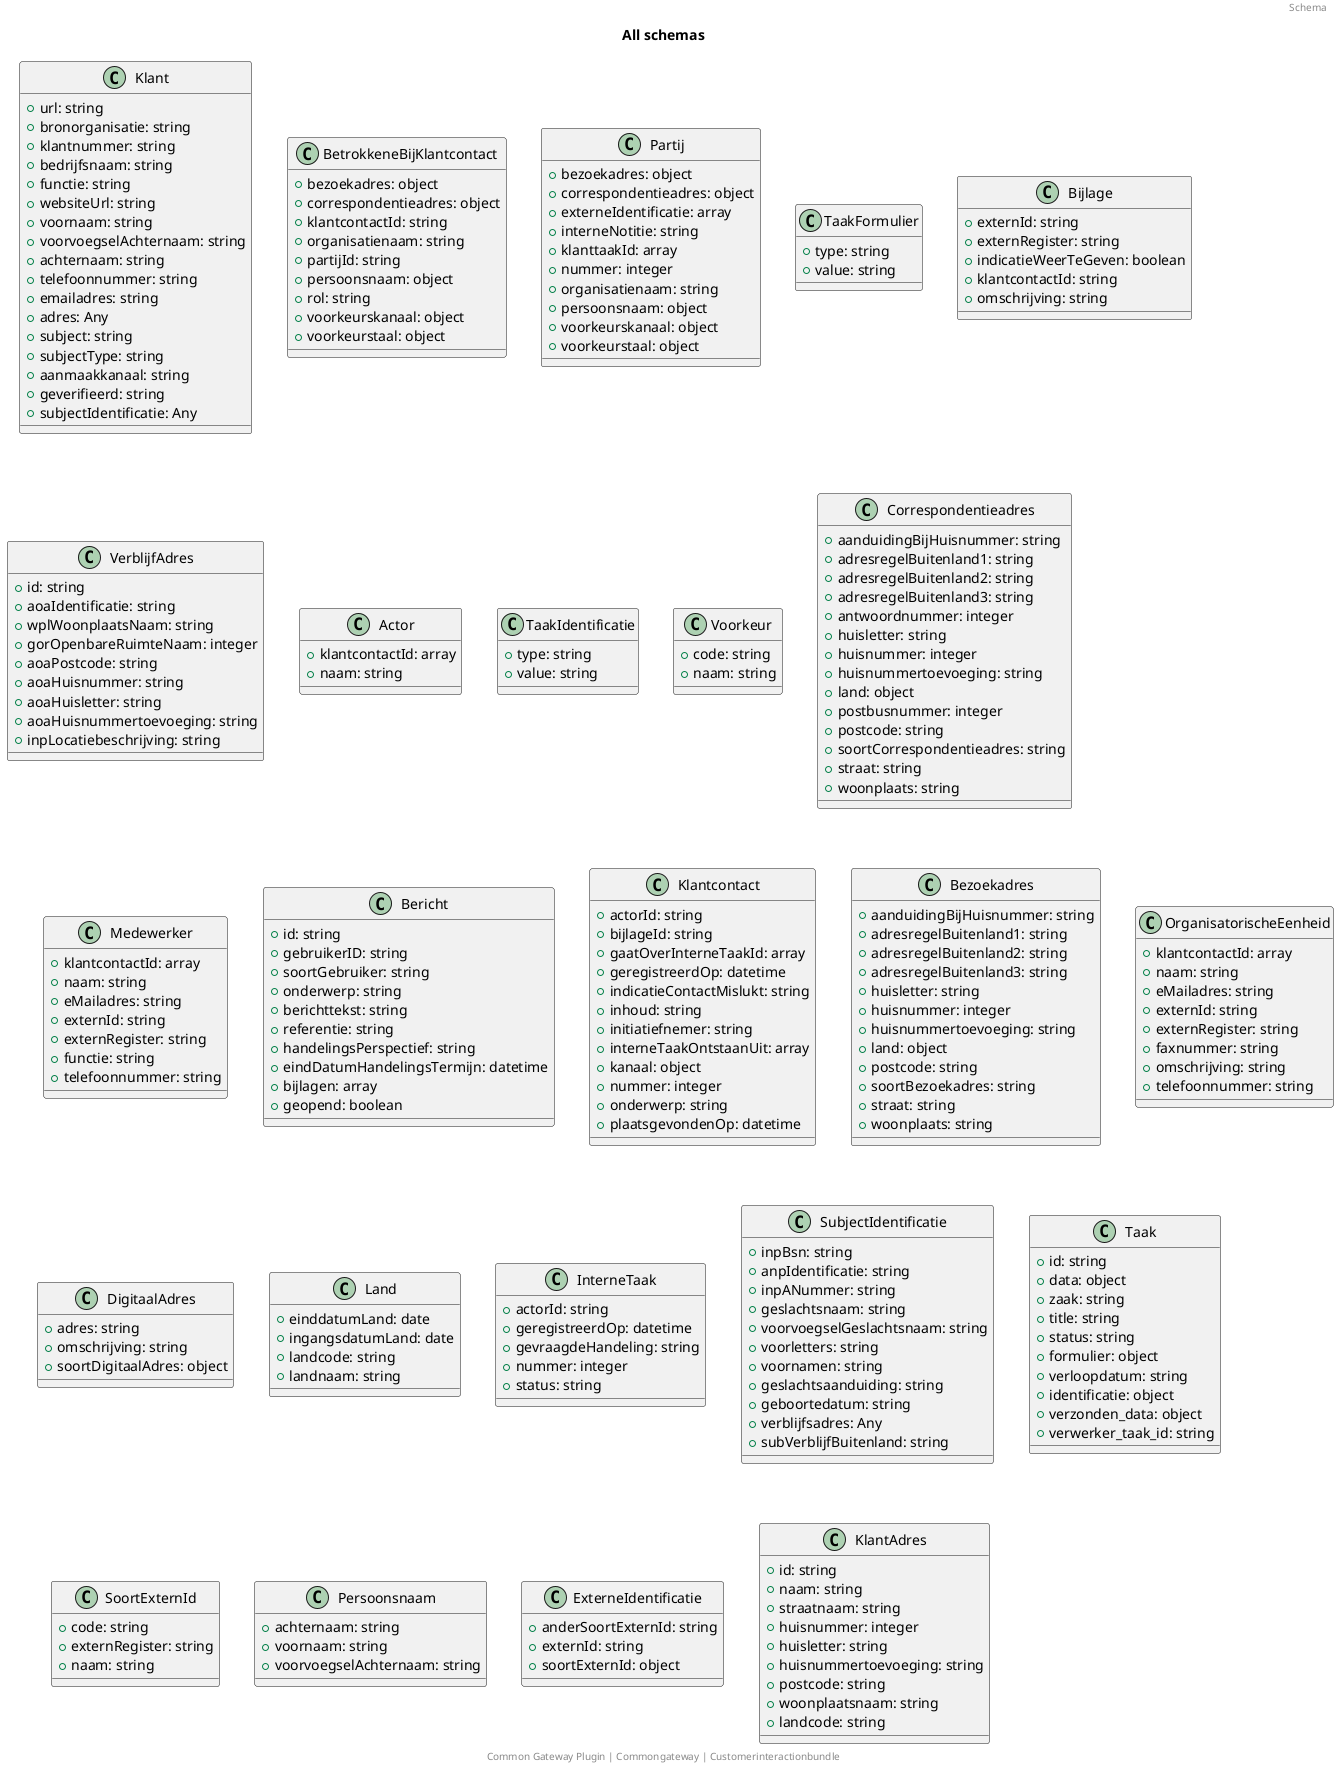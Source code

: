 @startuml
title: All schemas
footer: Common Gateway Plugin | Commongateway | Customerinteractionbundle 
header: Schema
class Klant {
  + url: string
  + bronorganisatie: string
  + klantnummer: string
  + bedrijfsnaam: string
  + functie: string
  + websiteUrl: string
  + voornaam: string
  + voorvoegselAchternaam: string
  + achternaam: string
  + telefoonnummer: string
  + emailadres: string
  + adres: Any
  + subject: string
  + subjectType: string
  + aanmaakkanaal: string
  + geverifieerd: string
  + subjectIdentificatie: Any
}
class BetrokkeneBijKlantcontact {
  + bezoekadres: object
  + correspondentieadres: object
  + klantcontactId: string
  + organisatienaam: string
  + partijId: string
  + persoonsnaam: object
  + rol: string
  + voorkeurskanaal: object
  + voorkeurstaal: object
}
class Partij {
  + bezoekadres: object
  + correspondentieadres: object
  + externeIdentificatie: array
  + interneNotitie: string
  + klanttaakId: array
  + nummer: integer
  + organisatienaam: string
  + persoonsnaam: object
  + voorkeurskanaal: object
  + voorkeurstaal: object
}
class TaakFormulier {
  + type: string
  + value: string
}
class Bijlage {
  + externId: string
  + externRegister: string
  + indicatieWeerTeGeven: boolean
  + klantcontactId: string
  + omschrijving: string
}
class VerblijfAdres {
  + id: string
  + aoaIdentificatie: string
  + wplWoonplaatsNaam: string
  + gorOpenbareRuimteNaam: integer
  + aoaPostcode: string
  + aoaHuisnummer: string
  + aoaHuisletter: string
  + aoaHuisnummertoevoeging: string
  + inpLocatiebeschrijving: string
}
class Actor {
  + klantcontactId: array
  + naam: string
}
class TaakIdentificatie {
  + type: string
  + value: string
}
class Voorkeur {
  + code: string
  + naam: string
}
class Correspondentieadres {
  + aanduidingBijHuisnummer: string
  + adresregelBuitenland1: string
  + adresregelBuitenland2: string
  + adresregelBuitenland3: string
  + antwoordnummer: integer
  + huisletter: string
  + huisnummer: integer
  + huisnummertoevoeging: string
  + land: object
  + postbusnummer: integer
  + postcode: string
  + soortCorrespondentieadres: string
  + straat: string
  + woonplaats: string
}
class Medewerker {
  + klantcontactId: array
  + naam: string
  + eMailadres: string
  + externId: string
  + externRegister: string
  + functie: string
  + telefoonnummer: string
}
class Bericht {
  + id: string
  + gebruikerID: string
  + soortGebruiker: string
  + onderwerp: string
  + berichttekst: string
  + referentie: string
  + handelingsPerspectief: string
  + eindDatumHandelingsTermijn: datetime
  + bijlagen: array
  + geopend: boolean
}
class Klantcontact {
  + actorId: string
  + bijlageId: string
  + gaatOverInterneTaakId: array
  + geregistreerdOp: datetime
  + indicatieContactMislukt: string
  + inhoud: string
  + initiatiefnemer: string
  + interneTaakOntstaanUit: array
  + kanaal: object
  + nummer: integer
  + onderwerp: string
  + plaatsgevondenOp: datetime
}
class Bezoekadres {
  + aanduidingBijHuisnummer: string
  + adresregelBuitenland1: string
  + adresregelBuitenland2: string
  + adresregelBuitenland3: string
  + huisletter: string
  + huisnummer: integer
  + huisnummertoevoeging: string
  + land: object
  + postcode: string
  + soortBezoekadres: string
  + straat: string
  + woonplaats: string
}
class OrganisatorischeEenheid {
  + klantcontactId: array
  + naam: string
  + eMailadres: string
  + externId: string
  + externRegister: string
  + faxnummer: string
  + omschrijving: string
  + telefoonnummer: string
}
class DigitaalAdres {
  + adres: string
  + omschrijving: string
  + soortDigitaalAdres: object
}
class Land {
  + einddatumLand: date
  + ingangsdatumLand: date
  + landcode: string
  + landnaam: string
}
class InterneTaak {
  + actorId: string
  + geregistreerdOp: datetime
  + gevraagdeHandeling: string
  + nummer: integer
  + status: string
}
class SubjectIdentificatie {
  + inpBsn: string
  + anpIdentificatie: string
  + inpANummer: string
  + geslachtsnaam: string
  + voorvoegselGeslachtsnaam: string
  + voorletters: string
  + voornamen: string
  + geslachtsaanduiding: string
  + geboortedatum: string
  + verblijfsadres: Any
  + subVerblijfBuitenland: string
}
class Taak {
  + id: string
  + data: object
  + zaak: string
  + title: string
  + status: string
  + formulier: object
  + verloopdatum: string
  + identificatie: object
  + verzonden_data: object
  + verwerker_taak_id: string
}
class SoortExternId {
  + code: string
  + externRegister: string
  + naam: string
}
class Persoonsnaam {
  + achternaam: string
  + voornaam: string
  + voorvoegselAchternaam: string
}
class ExterneIdentificatie {
  + anderSoortExternId: string
  + externId: string
  + soortExternId: object
}
class KlantAdres {
  + id: string
  + naam: string
  + straatnaam: string
  + huisnummer: integer
  + huisletter: string
  + huisnummertoevoeging: string
  + postcode: string
  + woonplaatsnaam: string
  + landcode: string
}
@enduml
